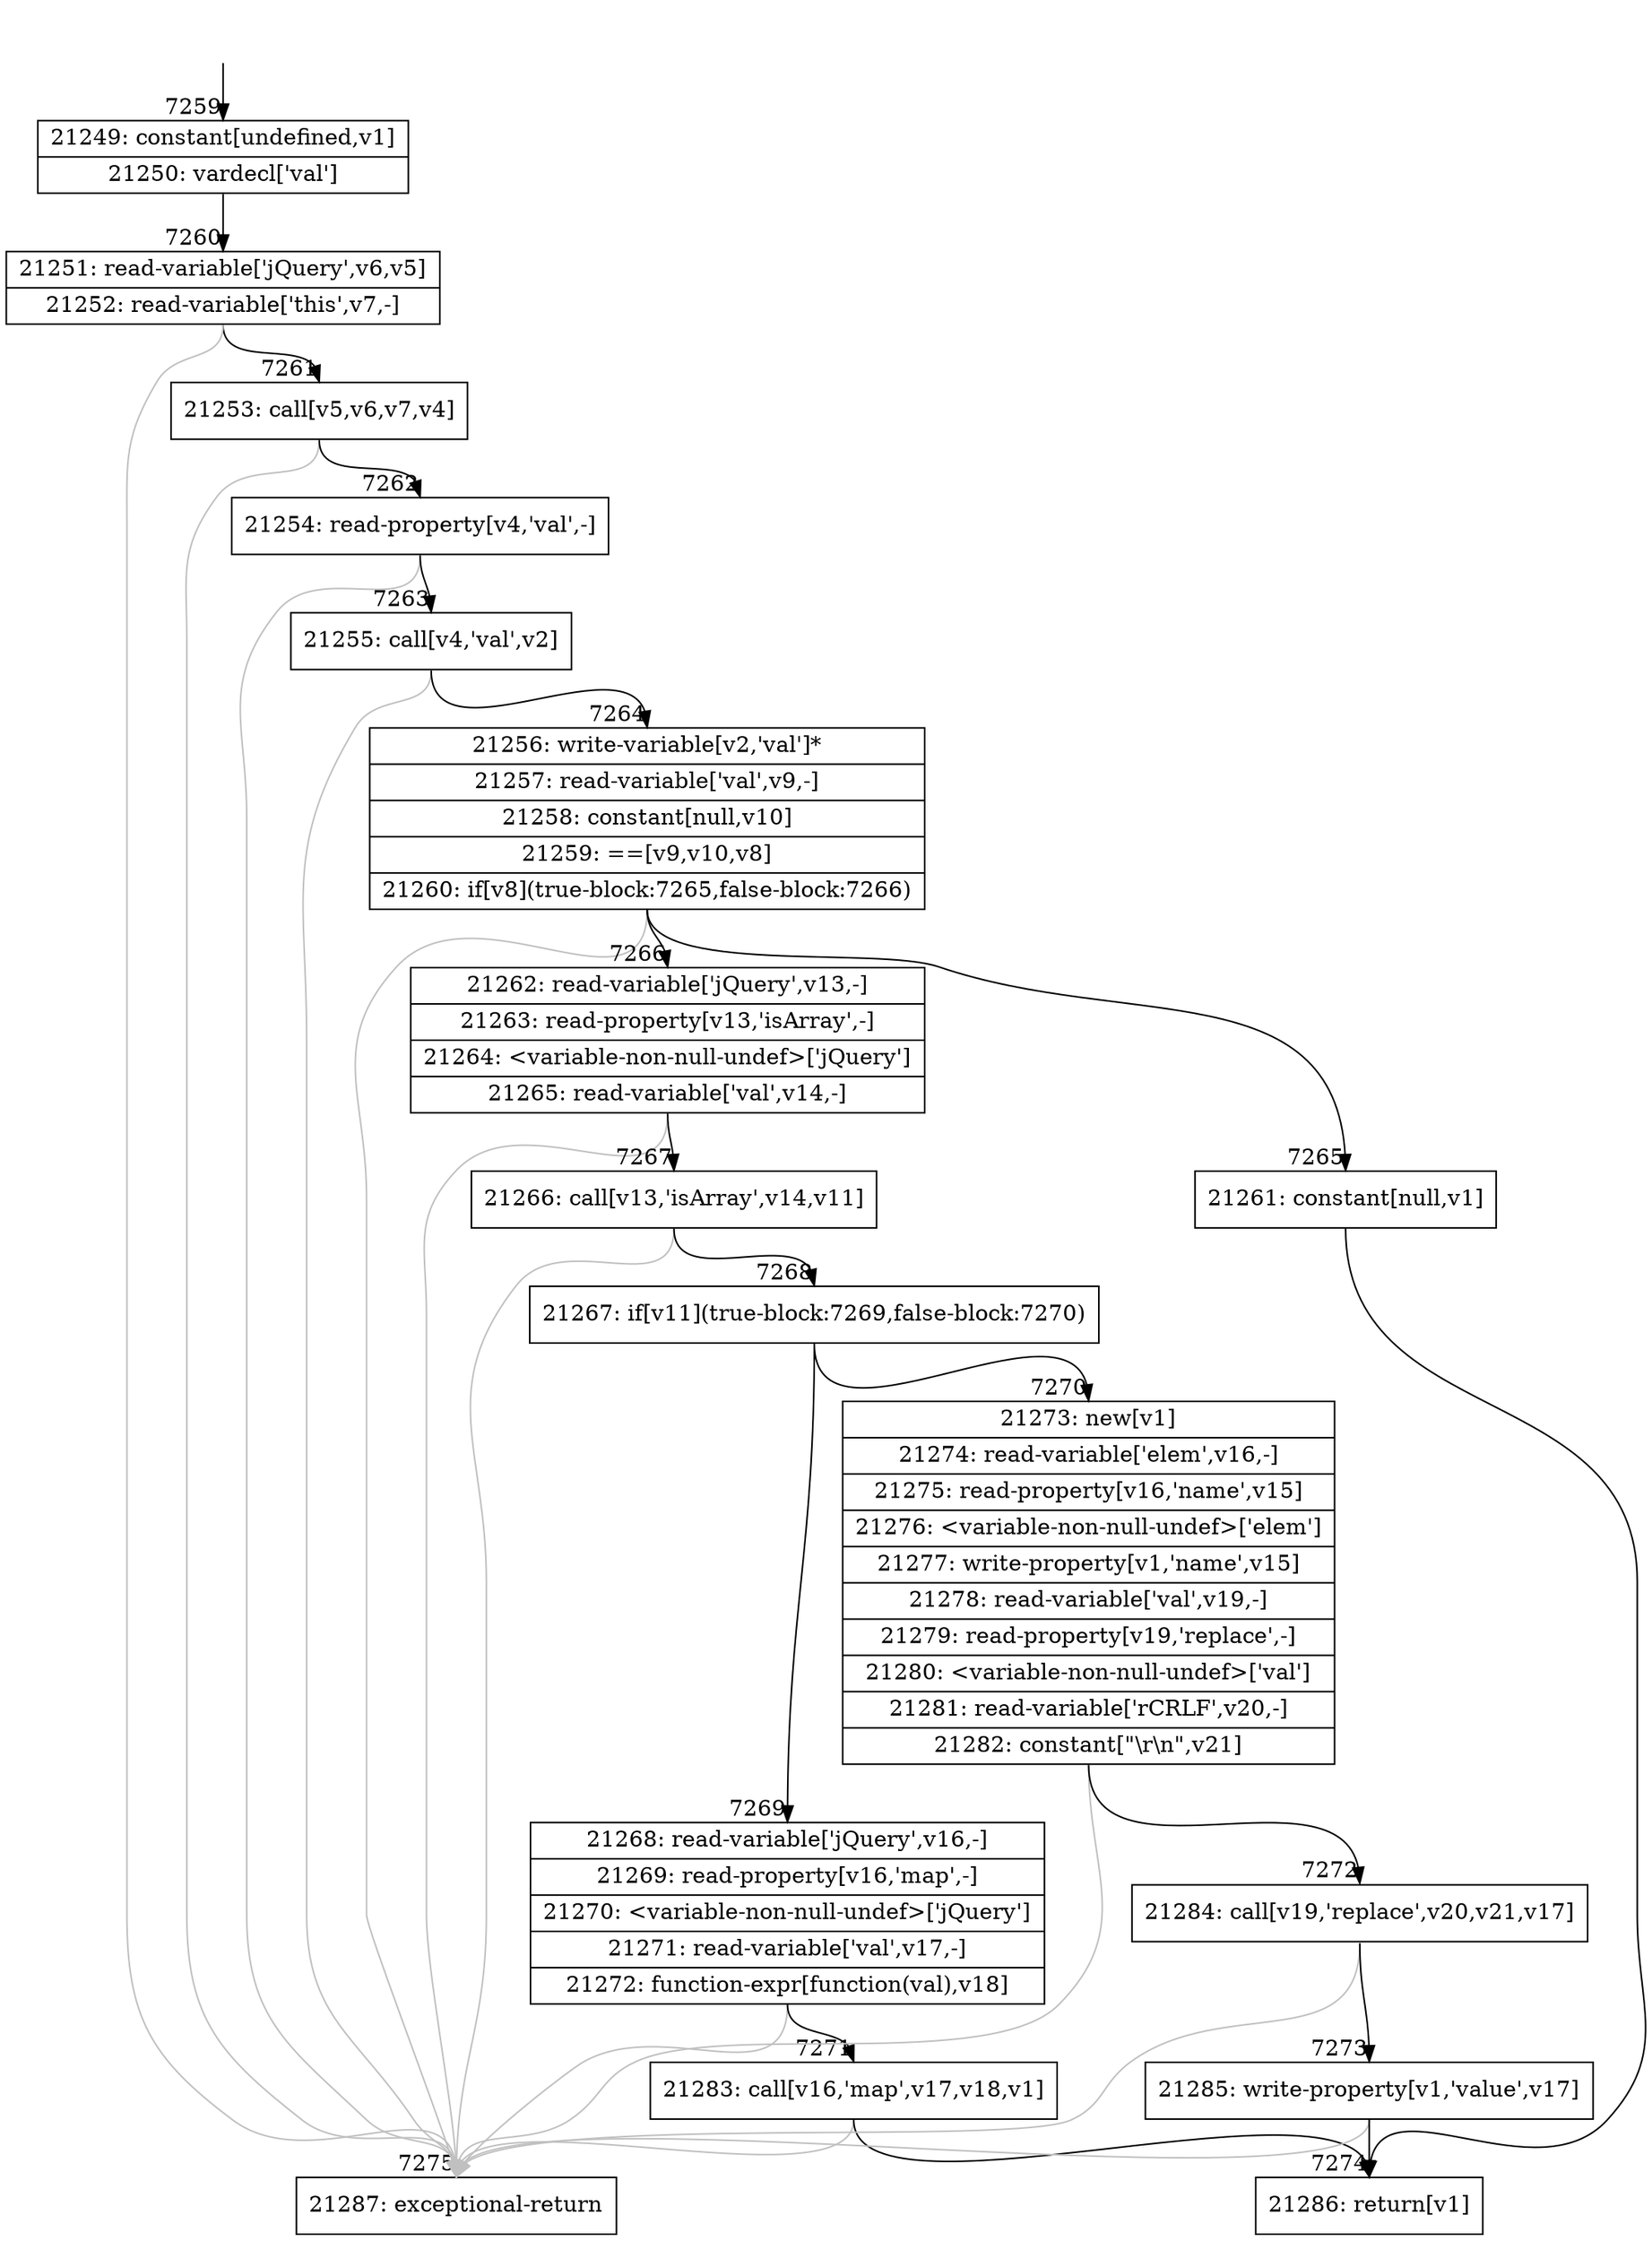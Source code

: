 digraph {
rankdir="TD"
BB_entry457[shape=none,label=""];
BB_entry457 -> BB7259 [tailport=s, headport=n, headlabel="    7259"]
BB7259 [shape=record label="{21249: constant[undefined,v1]|21250: vardecl['val']}" ] 
BB7259 -> BB7260 [tailport=s, headport=n, headlabel="      7260"]
BB7260 [shape=record label="{21251: read-variable['jQuery',v6,v5]|21252: read-variable['this',v7,-]}" ] 
BB7260 -> BB7261 [tailport=s, headport=n, headlabel="      7261"]
BB7260 -> BB7275 [tailport=s, headport=n, color=gray, headlabel="      7275"]
BB7261 [shape=record label="{21253: call[v5,v6,v7,v4]}" ] 
BB7261 -> BB7262 [tailport=s, headport=n, headlabel="      7262"]
BB7261 -> BB7275 [tailport=s, headport=n, color=gray]
BB7262 [shape=record label="{21254: read-property[v4,'val',-]}" ] 
BB7262 -> BB7263 [tailport=s, headport=n, headlabel="      7263"]
BB7262 -> BB7275 [tailport=s, headport=n, color=gray]
BB7263 [shape=record label="{21255: call[v4,'val',v2]}" ] 
BB7263 -> BB7264 [tailport=s, headport=n, headlabel="      7264"]
BB7263 -> BB7275 [tailport=s, headport=n, color=gray]
BB7264 [shape=record label="{21256: write-variable[v2,'val']*|21257: read-variable['val',v9,-]|21258: constant[null,v10]|21259: ==[v9,v10,v8]|21260: if[v8](true-block:7265,false-block:7266)}" ] 
BB7264 -> BB7265 [tailport=s, headport=n, headlabel="      7265"]
BB7264 -> BB7266 [tailport=s, headport=n, headlabel="      7266"]
BB7264 -> BB7275 [tailport=s, headport=n, color=gray]
BB7265 [shape=record label="{21261: constant[null,v1]}" ] 
BB7265 -> BB7274 [tailport=s, headport=n, headlabel="      7274"]
BB7266 [shape=record label="{21262: read-variable['jQuery',v13,-]|21263: read-property[v13,'isArray',-]|21264: \<variable-non-null-undef\>['jQuery']|21265: read-variable['val',v14,-]}" ] 
BB7266 -> BB7267 [tailport=s, headport=n, headlabel="      7267"]
BB7266 -> BB7275 [tailport=s, headport=n, color=gray]
BB7267 [shape=record label="{21266: call[v13,'isArray',v14,v11]}" ] 
BB7267 -> BB7268 [tailport=s, headport=n, headlabel="      7268"]
BB7267 -> BB7275 [tailport=s, headport=n, color=gray]
BB7268 [shape=record label="{21267: if[v11](true-block:7269,false-block:7270)}" ] 
BB7268 -> BB7269 [tailport=s, headport=n, headlabel="      7269"]
BB7268 -> BB7270 [tailport=s, headport=n, headlabel="      7270"]
BB7269 [shape=record label="{21268: read-variable['jQuery',v16,-]|21269: read-property[v16,'map',-]|21270: \<variable-non-null-undef\>['jQuery']|21271: read-variable['val',v17,-]|21272: function-expr[function(val),v18]}" ] 
BB7269 -> BB7271 [tailport=s, headport=n, headlabel="      7271"]
BB7269 -> BB7275 [tailport=s, headport=n, color=gray]
BB7270 [shape=record label="{21273: new[v1]|21274: read-variable['elem',v16,-]|21275: read-property[v16,'name',v15]|21276: \<variable-non-null-undef\>['elem']|21277: write-property[v1,'name',v15]|21278: read-variable['val',v19,-]|21279: read-property[v19,'replace',-]|21280: \<variable-non-null-undef\>['val']|21281: read-variable['rCRLF',v20,-]|21282: constant[\"\\r\\n\",v21]}" ] 
BB7270 -> BB7272 [tailport=s, headport=n, headlabel="      7272"]
BB7270 -> BB7275 [tailport=s, headport=n, color=gray]
BB7271 [shape=record label="{21283: call[v16,'map',v17,v18,v1]}" ] 
BB7271 -> BB7274 [tailport=s, headport=n]
BB7271 -> BB7275 [tailport=s, headport=n, color=gray]
BB7272 [shape=record label="{21284: call[v19,'replace',v20,v21,v17]}" ] 
BB7272 -> BB7273 [tailport=s, headport=n, headlabel="      7273"]
BB7272 -> BB7275 [tailport=s, headport=n, color=gray]
BB7273 [shape=record label="{21285: write-property[v1,'value',v17]}" ] 
BB7273 -> BB7274 [tailport=s, headport=n]
BB7273 -> BB7275 [tailport=s, headport=n, color=gray]
BB7274 [shape=record label="{21286: return[v1]}" ] 
BB7275 [shape=record label="{21287: exceptional-return}" ] 
}
